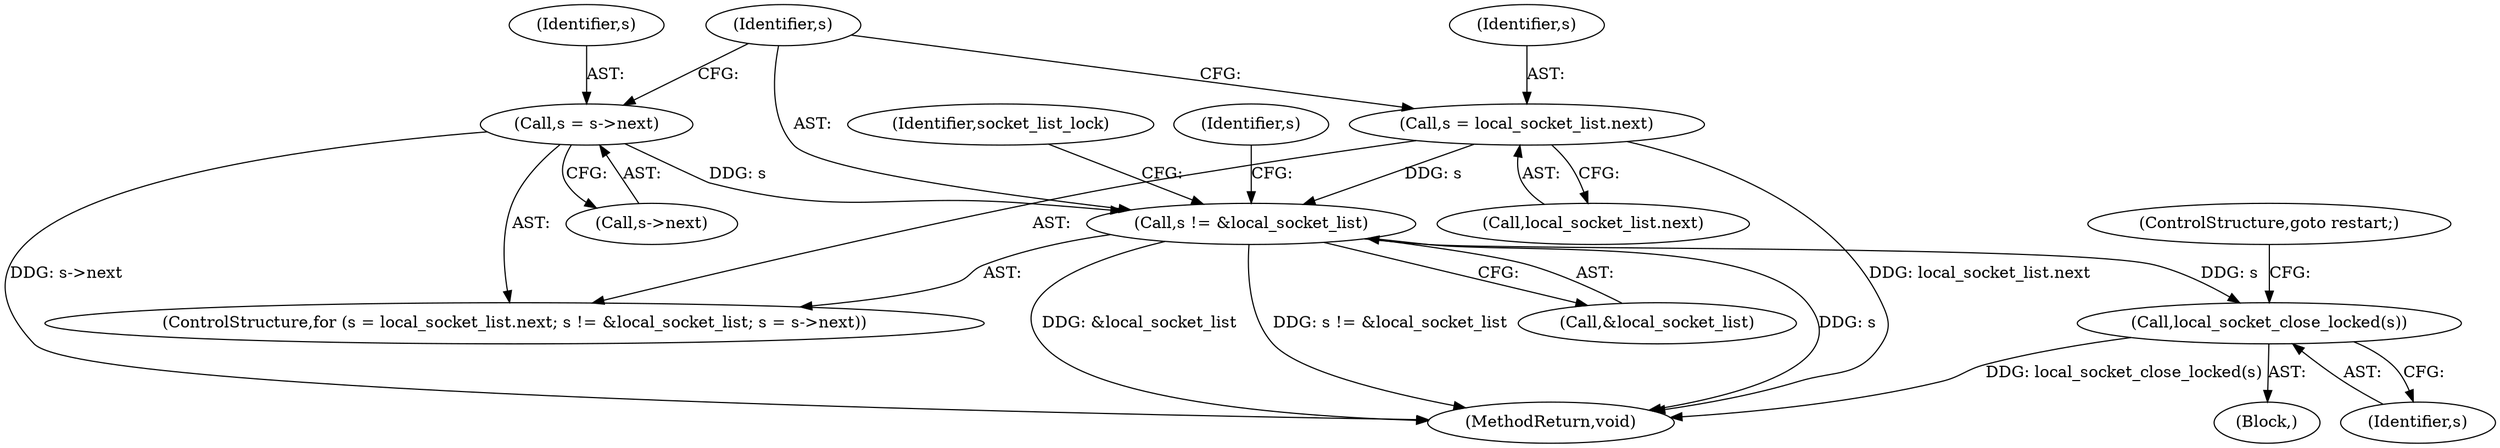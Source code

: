 digraph "1_Android_268068f25673242d1d5130d96202d3288c91b700@API" {
"1000115" [label="(Call,s != &local_socket_list)"];
"1000119" [label="(Call,s = s->next)"];
"1000110" [label="(Call,s = local_socket_list.next)"];
"1000144" [label="(Call,local_socket_close_locked(s))"];
"1000116" [label="(Identifier,s)"];
"1000117" [label="(Call,&local_socket_list)"];
"1000110" [label="(Call,s = local_socket_list.next)"];
"1000121" [label="(Call,s->next)"];
"1000111" [label="(Identifier,s)"];
"1000149" [label="(Identifier,socket_list_lock)"];
"1000112" [label="(Call,local_socket_list.next)"];
"1000145" [label="(Identifier,s)"];
"1000120" [label="(Identifier,s)"];
"1000129" [label="(Identifier,s)"];
"1000115" [label="(Call,s != &local_socket_list)"];
"1000119" [label="(Call,s = s->next)"];
"1000109" [label="(ControlStructure,for (s = local_socket_list.next; s != &local_socket_list; s = s->next))"];
"1000144" [label="(Call,local_socket_close_locked(s))"];
"1000146" [label="(ControlStructure,goto restart;)"];
"1000150" [label="(MethodReturn,void)"];
"1000143" [label="(Block,)"];
"1000115" -> "1000109"  [label="AST: "];
"1000115" -> "1000117"  [label="CFG: "];
"1000116" -> "1000115"  [label="AST: "];
"1000117" -> "1000115"  [label="AST: "];
"1000129" -> "1000115"  [label="CFG: "];
"1000149" -> "1000115"  [label="CFG: "];
"1000115" -> "1000150"  [label="DDG: &local_socket_list"];
"1000115" -> "1000150"  [label="DDG: s != &local_socket_list"];
"1000115" -> "1000150"  [label="DDG: s"];
"1000119" -> "1000115"  [label="DDG: s"];
"1000110" -> "1000115"  [label="DDG: s"];
"1000115" -> "1000144"  [label="DDG: s"];
"1000119" -> "1000109"  [label="AST: "];
"1000119" -> "1000121"  [label="CFG: "];
"1000120" -> "1000119"  [label="AST: "];
"1000121" -> "1000119"  [label="AST: "];
"1000116" -> "1000119"  [label="CFG: "];
"1000119" -> "1000150"  [label="DDG: s->next"];
"1000110" -> "1000109"  [label="AST: "];
"1000110" -> "1000112"  [label="CFG: "];
"1000111" -> "1000110"  [label="AST: "];
"1000112" -> "1000110"  [label="AST: "];
"1000116" -> "1000110"  [label="CFG: "];
"1000110" -> "1000150"  [label="DDG: local_socket_list.next"];
"1000144" -> "1000143"  [label="AST: "];
"1000144" -> "1000145"  [label="CFG: "];
"1000145" -> "1000144"  [label="AST: "];
"1000146" -> "1000144"  [label="CFG: "];
"1000144" -> "1000150"  [label="DDG: local_socket_close_locked(s)"];
}
